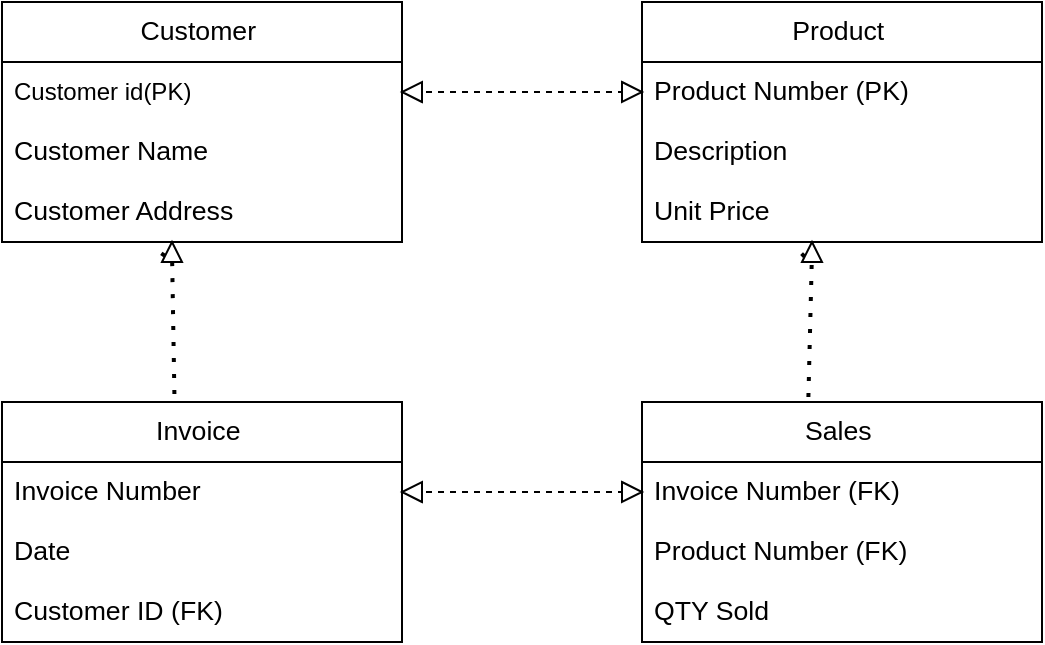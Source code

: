 <mxfile version="24.7.2" type="device">
  <diagram name="Page-1" id="D7SMd20LVkmzm7mQshnu">
    <mxGraphModel dx="899" dy="476" grid="1" gridSize="10" guides="1" tooltips="1" connect="1" arrows="1" fold="1" page="1" pageScale="1" pageWidth="850" pageHeight="1100" math="0" shadow="0">
      <root>
        <mxCell id="0" />
        <mxCell id="1" parent="0" />
        <mxCell id="51SjYOuBda1eok-jjXwB-1" value="&lt;span style=&quot;font-size:10.0pt;line-height:107%;&lt;br/&gt;font-family:&amp;quot;Calibri&amp;quot;,sans-serif;mso-fareast-font-family:Calibri;mso-fareast-theme-font:&lt;br/&gt;minor-latin;mso-ansi-language:EN-IN;mso-fareast-language:EN-US;mso-bidi-language:&lt;br/&gt;AR-SA&quot;&gt;Customer&amp;nbsp;&lt;/span&gt;" style="swimlane;fontStyle=0;childLayout=stackLayout;horizontal=1;startSize=30;horizontalStack=0;resizeParent=1;resizeParentMax=0;resizeLast=0;collapsible=1;marginBottom=0;whiteSpace=wrap;html=1;" vertex="1" parent="1">
          <mxGeometry x="160" y="80" width="200" height="120" as="geometry" />
        </mxCell>
        <mxCell id="51SjYOuBda1eok-jjXwB-2" value="Customer id(PK)" style="text;strokeColor=none;fillColor=none;align=left;verticalAlign=middle;spacingLeft=4;spacingRight=4;overflow=hidden;points=[[0,0.5],[1,0.5]];portConstraint=eastwest;rotatable=0;whiteSpace=wrap;html=1;" vertex="1" parent="51SjYOuBda1eok-jjXwB-1">
          <mxGeometry y="30" width="200" height="30" as="geometry" />
        </mxCell>
        <mxCell id="51SjYOuBda1eok-jjXwB-3" value="&lt;span style=&quot;font-size:10.0pt;line-height:107%;&lt;br/&gt;font-family:&amp;quot;Calibri&amp;quot;,sans-serif;mso-fareast-font-family:Calibri;mso-fareast-theme-font:&lt;br/&gt;minor-latin;mso-ansi-language:EN-IN;mso-fareast-language:EN-US;mso-bidi-language:&lt;br/&gt;AR-SA&quot;&gt;Customer Name&lt;/span&gt;" style="text;strokeColor=none;fillColor=none;align=left;verticalAlign=middle;spacingLeft=4;spacingRight=4;overflow=hidden;points=[[0,0.5],[1,0.5]];portConstraint=eastwest;rotatable=0;whiteSpace=wrap;html=1;" vertex="1" parent="51SjYOuBda1eok-jjXwB-1">
          <mxGeometry y="60" width="200" height="30" as="geometry" />
        </mxCell>
        <mxCell id="51SjYOuBda1eok-jjXwB-4" value="&lt;span style=&quot;font-size:10.0pt;line-height:107%;&lt;br/&gt;font-family:&amp;quot;Calibri&amp;quot;,sans-serif;mso-fareast-font-family:Calibri;mso-fareast-theme-font:&lt;br/&gt;minor-latin;mso-ansi-language:EN-IN;mso-fareast-language:EN-US;mso-bidi-language:&lt;br/&gt;AR-SA&quot;&gt;Customer Address&amp;nbsp;&amp;nbsp;&lt;/span&gt;" style="text;strokeColor=none;fillColor=none;align=left;verticalAlign=middle;spacingLeft=4;spacingRight=4;overflow=hidden;points=[[0,0.5],[1,0.5]];portConstraint=eastwest;rotatable=0;whiteSpace=wrap;html=1;" vertex="1" parent="51SjYOuBda1eok-jjXwB-1">
          <mxGeometry y="90" width="200" height="30" as="geometry" />
        </mxCell>
        <mxCell id="51SjYOuBda1eok-jjXwB-5" value="&lt;span style=&quot;font-size:10.0pt;line-height:107%;&lt;br/&gt;font-family:&amp;quot;Calibri&amp;quot;,sans-serif;mso-fareast-font-family:Calibri;mso-fareast-theme-font:&lt;br/&gt;minor-latin;mso-ansi-language:EN-IN;mso-fareast-language:EN-US;mso-bidi-language:&lt;br/&gt;AR-SA&quot;&gt;Product&amp;nbsp;&lt;/span&gt;" style="swimlane;fontStyle=0;childLayout=stackLayout;horizontal=1;startSize=30;horizontalStack=0;resizeParent=1;resizeParentMax=0;resizeLast=0;collapsible=1;marginBottom=0;whiteSpace=wrap;html=1;" vertex="1" parent="1">
          <mxGeometry x="480" y="80" width="200" height="120" as="geometry" />
        </mxCell>
        <mxCell id="51SjYOuBda1eok-jjXwB-6" value="&lt;span style=&quot;font-size:10.0pt;line-height:107%;&lt;br/&gt;font-family:&amp;quot;Calibri&amp;quot;,sans-serif;mso-fareast-font-family:Calibri;mso-fareast-theme-font:&lt;br/&gt;minor-latin;mso-ansi-language:EN-IN;mso-fareast-language:EN-US;mso-bidi-language:&lt;br/&gt;AR-SA&quot;&gt;Product Number (PK)&lt;/span&gt;" style="text;strokeColor=none;fillColor=none;align=left;verticalAlign=middle;spacingLeft=4;spacingRight=4;overflow=hidden;points=[[0,0.5],[1,0.5]];portConstraint=eastwest;rotatable=0;whiteSpace=wrap;html=1;" vertex="1" parent="51SjYOuBda1eok-jjXwB-5">
          <mxGeometry y="30" width="200" height="30" as="geometry" />
        </mxCell>
        <mxCell id="51SjYOuBda1eok-jjXwB-7" value="&lt;span style=&quot;font-size:10.0pt;line-height:107%;&lt;br/&gt;font-family:&amp;quot;Calibri&amp;quot;,sans-serif;mso-fareast-font-family:Calibri;mso-fareast-theme-font:&lt;br/&gt;minor-latin;mso-ansi-language:EN-IN;mso-fareast-language:EN-US;mso-bidi-language:&lt;br/&gt;AR-SA&quot;&gt;Description&amp;nbsp;&lt;/span&gt;" style="text;strokeColor=none;fillColor=none;align=left;verticalAlign=middle;spacingLeft=4;spacingRight=4;overflow=hidden;points=[[0,0.5],[1,0.5]];portConstraint=eastwest;rotatable=0;whiteSpace=wrap;html=1;" vertex="1" parent="51SjYOuBda1eok-jjXwB-5">
          <mxGeometry y="60" width="200" height="30" as="geometry" />
        </mxCell>
        <mxCell id="51SjYOuBda1eok-jjXwB-8" value="&lt;span style=&quot;font-size:10.0pt;line-height:107%;&lt;br/&gt;font-family:&amp;quot;Calibri&amp;quot;,sans-serif;mso-fareast-font-family:Calibri;mso-fareast-theme-font:&lt;br/&gt;minor-latin;mso-ansi-language:EN-IN;mso-fareast-language:EN-US;mso-bidi-language:&lt;br/&gt;AR-SA&quot;&gt;Unit Price&amp;nbsp;&lt;/span&gt;" style="text;strokeColor=none;fillColor=none;align=left;verticalAlign=middle;spacingLeft=4;spacingRight=4;overflow=hidden;points=[[0,0.5],[1,0.5]];portConstraint=eastwest;rotatable=0;whiteSpace=wrap;html=1;" vertex="1" parent="51SjYOuBda1eok-jjXwB-5">
          <mxGeometry y="90" width="200" height="30" as="geometry" />
        </mxCell>
        <mxCell id="51SjYOuBda1eok-jjXwB-10" value="&lt;span style=&quot;font-size:10.0pt;line-height:107%;&lt;br/&gt;font-family:&amp;quot;Calibri&amp;quot;,sans-serif;mso-fareast-font-family:Calibri;mso-fareast-theme-font:&lt;br/&gt;minor-latin;mso-ansi-language:EN-IN;mso-fareast-language:EN-US;mso-bidi-language:&lt;br/&gt;AR-SA&quot;&gt;Invoice&amp;nbsp;&lt;/span&gt;" style="swimlane;fontStyle=0;childLayout=stackLayout;horizontal=1;startSize=30;horizontalStack=0;resizeParent=1;resizeParentMax=0;resizeLast=0;collapsible=1;marginBottom=0;whiteSpace=wrap;html=1;" vertex="1" parent="1">
          <mxGeometry x="160" y="280" width="200" height="120" as="geometry" />
        </mxCell>
        <mxCell id="51SjYOuBda1eok-jjXwB-11" value="&lt;span style=&quot;font-size:10.0pt;line-height:107%;&lt;br/&gt;font-family:&amp;quot;Calibri&amp;quot;,sans-serif;mso-fareast-font-family:Calibri;mso-fareast-theme-font:&lt;br/&gt;minor-latin;mso-ansi-language:EN-IN;mso-fareast-language:EN-US;mso-bidi-language:&lt;br/&gt;AR-SA&quot;&gt;Invoice Number&amp;nbsp;&amp;nbsp;&lt;/span&gt;" style="text;strokeColor=none;fillColor=none;align=left;verticalAlign=middle;spacingLeft=4;spacingRight=4;overflow=hidden;points=[[0,0.5],[1,0.5]];portConstraint=eastwest;rotatable=0;whiteSpace=wrap;html=1;" vertex="1" parent="51SjYOuBda1eok-jjXwB-10">
          <mxGeometry y="30" width="200" height="30" as="geometry" />
        </mxCell>
        <mxCell id="51SjYOuBda1eok-jjXwB-12" value="&lt;span style=&quot;font-size:10.0pt;line-height:107%;&lt;br/&gt;font-family:&amp;quot;Calibri&amp;quot;,sans-serif;mso-fareast-font-family:Calibri;mso-fareast-theme-font:&lt;br/&gt;minor-latin;mso-ansi-language:EN-IN;mso-fareast-language:EN-US;mso-bidi-language:&lt;br/&gt;AR-SA&quot;&gt;Date&lt;/span&gt;" style="text;strokeColor=none;fillColor=none;align=left;verticalAlign=middle;spacingLeft=4;spacingRight=4;overflow=hidden;points=[[0,0.5],[1,0.5]];portConstraint=eastwest;rotatable=0;whiteSpace=wrap;html=1;" vertex="1" parent="51SjYOuBda1eok-jjXwB-10">
          <mxGeometry y="60" width="200" height="30" as="geometry" />
        </mxCell>
        <mxCell id="51SjYOuBda1eok-jjXwB-13" value="&lt;span style=&quot;font-size:10.0pt;line-height:107%;&lt;br/&gt;font-family:&amp;quot;Calibri&amp;quot;,sans-serif;mso-fareast-font-family:Calibri;mso-fareast-theme-font:&lt;br/&gt;minor-latin;mso-ansi-language:EN-IN;mso-fareast-language:EN-US;mso-bidi-language:&lt;br/&gt;AR-SA&quot;&gt;Customer ID (FK)&lt;/span&gt;" style="text;strokeColor=none;fillColor=none;align=left;verticalAlign=middle;spacingLeft=4;spacingRight=4;overflow=hidden;points=[[0,0.5],[1,0.5]];portConstraint=eastwest;rotatable=0;whiteSpace=wrap;html=1;" vertex="1" parent="51SjYOuBda1eok-jjXwB-10">
          <mxGeometry y="90" width="200" height="30" as="geometry" />
        </mxCell>
        <mxCell id="51SjYOuBda1eok-jjXwB-19" value="&lt;span style=&quot;font-size:10.0pt;line-height:107%;&lt;br/&gt;font-family:&amp;quot;Calibri&amp;quot;,sans-serif;mso-fareast-font-family:Calibri;mso-fareast-theme-font:&lt;br/&gt;minor-latin;mso-ansi-language:EN-IN;mso-fareast-language:EN-US;mso-bidi-language:&lt;br/&gt;AR-SA&quot;&gt;Sales&amp;nbsp;&lt;/span&gt;" style="swimlane;fontStyle=0;childLayout=stackLayout;horizontal=1;startSize=30;horizontalStack=0;resizeParent=1;resizeParentMax=0;resizeLast=0;collapsible=1;marginBottom=0;whiteSpace=wrap;html=1;" vertex="1" parent="1">
          <mxGeometry x="480" y="280" width="200" height="120" as="geometry" />
        </mxCell>
        <mxCell id="51SjYOuBda1eok-jjXwB-20" value="&lt;span style=&quot;font-size:10.0pt;line-height:107%;&lt;br/&gt;font-family:&amp;quot;Calibri&amp;quot;,sans-serif;mso-fareast-font-family:Calibri;mso-fareast-theme-font:&lt;br/&gt;minor-latin;mso-ansi-language:EN-IN;mso-fareast-language:EN-US;mso-bidi-language:&lt;br/&gt;AR-SA&quot;&gt;Invoice Number (FK)&amp;nbsp;&lt;/span&gt;" style="text;strokeColor=none;fillColor=none;align=left;verticalAlign=middle;spacingLeft=4;spacingRight=4;overflow=hidden;points=[[0,0.5],[1,0.5]];portConstraint=eastwest;rotatable=0;whiteSpace=wrap;html=1;" vertex="1" parent="51SjYOuBda1eok-jjXwB-19">
          <mxGeometry y="30" width="200" height="30" as="geometry" />
        </mxCell>
        <mxCell id="51SjYOuBda1eok-jjXwB-21" value="&lt;span style=&quot;font-size:10.0pt;line-height:107%;&lt;br/&gt;font-family:&amp;quot;Calibri&amp;quot;,sans-serif;mso-fareast-font-family:Calibri;mso-fareast-theme-font:&lt;br/&gt;minor-latin;mso-ansi-language:EN-IN;mso-fareast-language:EN-US;mso-bidi-language:&lt;br/&gt;AR-SA&quot;&gt;Product Number (FK)&lt;/span&gt;" style="text;strokeColor=none;fillColor=none;align=left;verticalAlign=middle;spacingLeft=4;spacingRight=4;overflow=hidden;points=[[0,0.5],[1,0.5]];portConstraint=eastwest;rotatable=0;whiteSpace=wrap;html=1;" vertex="1" parent="51SjYOuBda1eok-jjXwB-19">
          <mxGeometry y="60" width="200" height="30" as="geometry" />
        </mxCell>
        <mxCell id="51SjYOuBda1eok-jjXwB-22" value="&lt;span style=&quot;font-size:10.0pt;line-height:107%;&lt;br/&gt;font-family:&amp;quot;Calibri&amp;quot;,sans-serif;mso-fareast-font-family:Calibri;mso-fareast-theme-font:&lt;br/&gt;minor-latin;mso-ansi-language:EN-IN;mso-fareast-language:EN-US;mso-bidi-language:&lt;br/&gt;AR-SA&quot;&gt;QTY Sold&amp;nbsp;&lt;/span&gt;" style="text;strokeColor=none;fillColor=none;align=left;verticalAlign=middle;spacingLeft=4;spacingRight=4;overflow=hidden;points=[[0,0.5],[1,0.5]];portConstraint=eastwest;rotatable=0;whiteSpace=wrap;html=1;" vertex="1" parent="51SjYOuBda1eok-jjXwB-19">
          <mxGeometry y="90" width="200" height="30" as="geometry" />
        </mxCell>
        <mxCell id="51SjYOuBda1eok-jjXwB-24" value="" style="endArrow=none;dashed=1;html=1;rounded=0;entryX=0;entryY=0.5;entryDx=0;entryDy=0;exitX=1;exitY=0.5;exitDx=0;exitDy=0;" edge="1" parent="1" source="51SjYOuBda1eok-jjXwB-26" target="51SjYOuBda1eok-jjXwB-6">
          <mxGeometry width="50" height="50" relative="1" as="geometry">
            <mxPoint x="400" y="270" as="sourcePoint" />
            <mxPoint x="450" y="220" as="targetPoint" />
          </mxGeometry>
        </mxCell>
        <mxCell id="51SjYOuBda1eok-jjXwB-27" value="" style="endArrow=none;dashed=1;html=1;rounded=0;entryX=0;entryY=0.5;entryDx=0;entryDy=0;exitX=1;exitY=0.5;exitDx=0;exitDy=0;" edge="1" parent="1" source="51SjYOuBda1eok-jjXwB-28" target="51SjYOuBda1eok-jjXwB-26">
          <mxGeometry width="50" height="50" relative="1" as="geometry">
            <mxPoint x="360" y="125" as="sourcePoint" />
            <mxPoint x="480" y="125" as="targetPoint" />
          </mxGeometry>
        </mxCell>
        <mxCell id="51SjYOuBda1eok-jjXwB-26" value="" style="triangle;whiteSpace=wrap;html=1;" vertex="1" parent="1">
          <mxGeometry x="470" y="120" width="10" height="10" as="geometry" />
        </mxCell>
        <mxCell id="51SjYOuBda1eok-jjXwB-29" value="" style="endArrow=none;dashed=1;html=1;rounded=0;entryX=0;entryY=0.5;entryDx=0;entryDy=0;exitX=1;exitY=0.5;exitDx=0;exitDy=0;" edge="1" parent="1" source="51SjYOuBda1eok-jjXwB-2" target="51SjYOuBda1eok-jjXwB-28">
          <mxGeometry width="50" height="50" relative="1" as="geometry">
            <mxPoint x="360" y="125" as="sourcePoint" />
            <mxPoint x="470" y="125" as="targetPoint" />
          </mxGeometry>
        </mxCell>
        <mxCell id="51SjYOuBda1eok-jjXwB-28" value="" style="triangle;whiteSpace=wrap;html=1;direction=west;" vertex="1" parent="1">
          <mxGeometry x="360" y="120" width="10" height="10" as="geometry" />
        </mxCell>
        <mxCell id="51SjYOuBda1eok-jjXwB-38" value="" style="endArrow=none;dashed=1;html=1;dashPattern=1 3;strokeWidth=2;rounded=0;exitX=0.431;exitY=-0.033;exitDx=0;exitDy=0;exitPerimeter=0;" edge="1" parent="1" source="51SjYOuBda1eok-jjXwB-41">
          <mxGeometry width="50" height="50" relative="1" as="geometry">
            <mxPoint x="246" y="276" as="sourcePoint" />
            <mxPoint x="246" y="210" as="targetPoint" />
          </mxGeometry>
        </mxCell>
        <mxCell id="51SjYOuBda1eok-jjXwB-42" value="" style="endArrow=none;dashed=1;html=1;dashPattern=1 3;strokeWidth=2;rounded=0;exitX=0.431;exitY=-0.033;exitDx=0;exitDy=0;exitPerimeter=0;" edge="1" parent="1" source="51SjYOuBda1eok-jjXwB-10" target="51SjYOuBda1eok-jjXwB-41">
          <mxGeometry width="50" height="50" relative="1" as="geometry">
            <mxPoint x="246" y="276" as="sourcePoint" />
            <mxPoint x="246" y="210" as="targetPoint" />
          </mxGeometry>
        </mxCell>
        <mxCell id="51SjYOuBda1eok-jjXwB-41" value="" style="triangle;whiteSpace=wrap;html=1;direction=north;" vertex="1" parent="1">
          <mxGeometry x="240" y="200" width="10" height="10" as="geometry" />
        </mxCell>
        <mxCell id="51SjYOuBda1eok-jjXwB-43" value="" style="endArrow=none;dashed=1;html=1;dashPattern=1 3;strokeWidth=2;rounded=0;exitX=0.416;exitY=-0.021;exitDx=0;exitDy=0;exitPerimeter=0;" edge="1" parent="1" source="51SjYOuBda1eok-jjXwB-44">
          <mxGeometry width="50" height="50" relative="1" as="geometry">
            <mxPoint x="560" y="270" as="sourcePoint" />
            <mxPoint x="564" y="210" as="targetPoint" />
          </mxGeometry>
        </mxCell>
        <mxCell id="51SjYOuBda1eok-jjXwB-46" value="" style="endArrow=none;dashed=1;html=1;dashPattern=1 3;strokeWidth=2;rounded=0;exitX=0.416;exitY=-0.021;exitDx=0;exitDy=0;exitPerimeter=0;" edge="1" parent="1" source="51SjYOuBda1eok-jjXwB-19" target="51SjYOuBda1eok-jjXwB-44">
          <mxGeometry width="50" height="50" relative="1" as="geometry">
            <mxPoint x="563" y="277" as="sourcePoint" />
            <mxPoint x="564" y="210" as="targetPoint" />
          </mxGeometry>
        </mxCell>
        <mxCell id="51SjYOuBda1eok-jjXwB-44" value="" style="triangle;whiteSpace=wrap;html=1;direction=north;" vertex="1" parent="1">
          <mxGeometry x="560" y="200" width="10" height="10" as="geometry" />
        </mxCell>
        <mxCell id="51SjYOuBda1eok-jjXwB-47" value="" style="endArrow=none;dashed=1;html=1;rounded=0;exitX=1;exitY=0.5;exitDx=0;exitDy=0;entryX=0;entryY=0.5;entryDx=0;entryDy=0;" edge="1" parent="1" source="51SjYOuBda1eok-jjXwB-49" target="51SjYOuBda1eok-jjXwB-20">
          <mxGeometry width="50" height="50" relative="1" as="geometry">
            <mxPoint x="400" y="270" as="sourcePoint" />
            <mxPoint x="450" y="220" as="targetPoint" />
          </mxGeometry>
        </mxCell>
        <mxCell id="51SjYOuBda1eok-jjXwB-48" value="" style="triangle;whiteSpace=wrap;html=1;" vertex="1" parent="1">
          <mxGeometry x="470" y="320" width="10" height="10" as="geometry" />
        </mxCell>
        <mxCell id="51SjYOuBda1eok-jjXwB-50" value="" style="endArrow=none;dashed=1;html=1;rounded=0;exitX=1;exitY=0.5;exitDx=0;exitDy=0;entryX=0;entryY=0.5;entryDx=0;entryDy=0;" edge="1" parent="1" source="51SjYOuBda1eok-jjXwB-11" target="51SjYOuBda1eok-jjXwB-49">
          <mxGeometry width="50" height="50" relative="1" as="geometry">
            <mxPoint x="360" y="325" as="sourcePoint" />
            <mxPoint x="480" y="325" as="targetPoint" />
          </mxGeometry>
        </mxCell>
        <mxCell id="51SjYOuBda1eok-jjXwB-49" value="" style="triangle;whiteSpace=wrap;html=1;direction=west;" vertex="1" parent="1">
          <mxGeometry x="360" y="320" width="10" height="10" as="geometry" />
        </mxCell>
      </root>
    </mxGraphModel>
  </diagram>
</mxfile>
